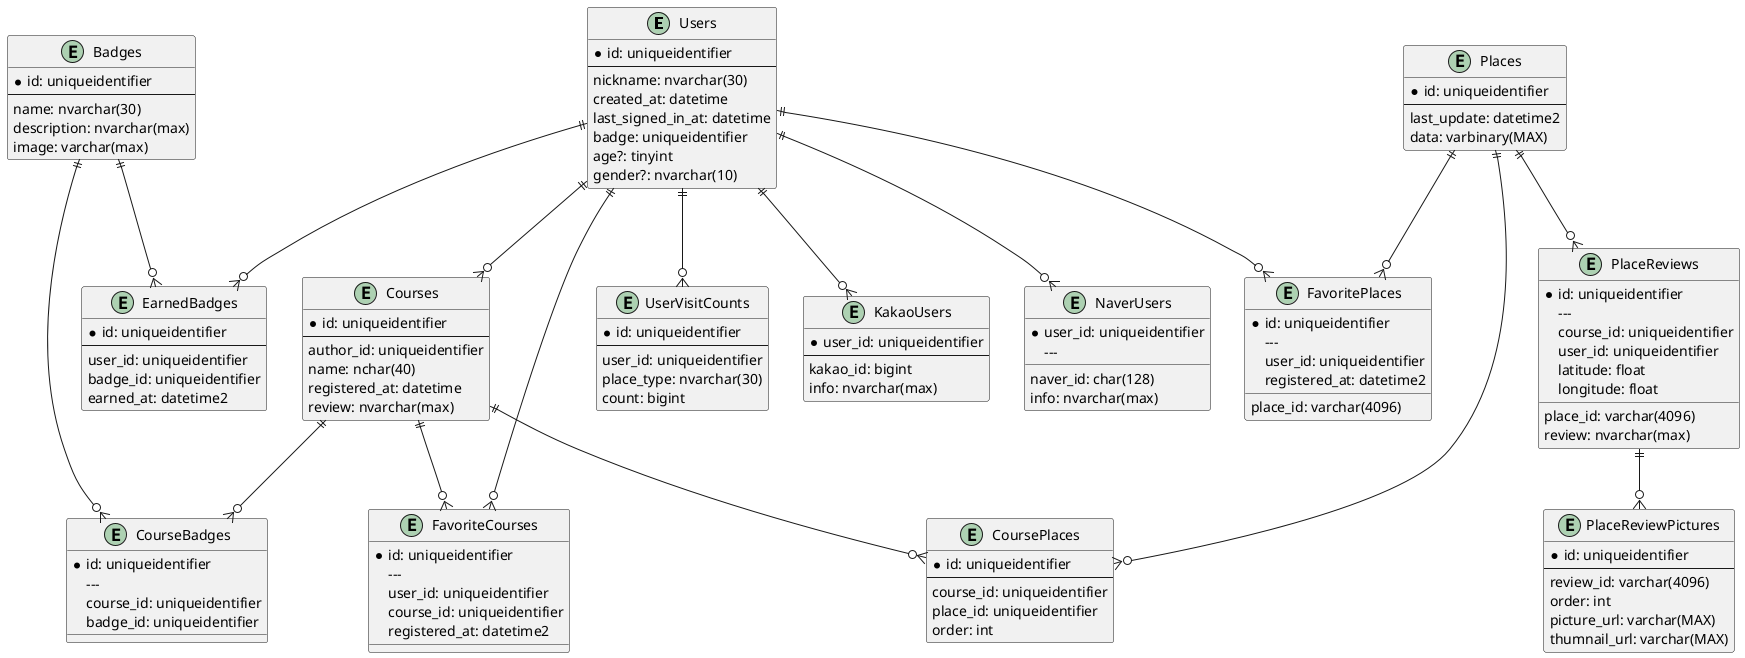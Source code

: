 @startuml

entity Users {
	* id: uniqueidentifier
	---
	nickname: nvarchar(30)
	created_at: datetime
	last_signed_in_at: datetime
	badge: uniqueidentifier
	age?: tinyint
	gender?: nvarchar(10)
}

entity KakaoUsers {
    * user_id: uniqueidentifier
    ---
    kakao_id: bigint
    info: nvarchar(max)
}

entity NaverUsers {
	* user_id: uniqueidentifier
    ---
    naver_id: char(128)
    info: nvarchar(max)
}

entity Badges {
    * id: uniqueidentifier
    ---
    name: nvarchar(30)
    description: nvarchar(max)
    image: varchar(max)
}

entity EarnedBadges {
    * id: uniqueidentifier
    ---
    user_id: uniqueidentifier
    badge_id: uniqueidentifier
    earned_at: datetime2
}

entity Places {
	* id: uniqueidentifier
	---
	last_update: datetime2
	data: varbinary(MAX)
}

entity PlaceReviews {
	* id: uniqueidentifier
    ---
    place_id: varchar(4096)
    course_id: uniqueidentifier
    user_id: uniqueidentifier
    latitude: float
    longitude: float
    review: nvarchar(max)
}

entity PlaceReviewPictures {
	* id: uniqueidentifier
	---
	review_id: varchar(4096)
	order: int
	picture_url: varchar(MAX)
	thumnail_url: varchar(MAX)
}

entity Courses {
	* id: uniqueidentifier
	---
	author_id: uniqueidentifier
	name: nchar(40)
	registered_at: datetime
	review: nvarchar(max)
}

entity CoursePlaces {
    * id: uniqueidentifier
    ---
    course_id: uniqueidentifier
    place_id: uniqueidentifier
    order: int
}

entity CourseBadges {
	* id: uniqueidentifier
    ---
    course_id: uniqueidentifier
    badge_id: uniqueidentifier
}

entity FavoriteCourses {
	* id: uniqueidentifier
    ---
    user_id: uniqueidentifier
    course_id: uniqueidentifier
    registered_at: datetime2
}

entity FavoritePlaces {
	* id: uniqueidentifier
    ---
    user_id: uniqueidentifier
    place_id: varchar(4096)
    registered_at: datetime2
}

entity UserVisitCounts {
    * id: uniqueidentifier
    ---
    user_id: uniqueidentifier
    place_type: nvarchar(30)
    count: bigint
}

Users ||--o{ KakaoUsers
Users ||--o{ NaverUsers

Users ||--o{ EarnedBadges
Badges ||--o{ EarnedBadges

Users ||--o{ FavoriteCourses
Courses ||--o{ FavoriteCourses

Users ||--o{ FavoritePlaces
Places ||--o{ FavoritePlaces

Users ||--o{ Courses

Courses ||--o{ CoursePlaces
Places ||--o{ CoursePlaces
Places ||--o{ PlaceReviews

PlaceReviews ||--o{ PlaceReviewPictures

Courses ||--o{ CourseBadges
Badges ||--o{ CourseBadges

Users ||--o{ UserVisitCounts

@enduml